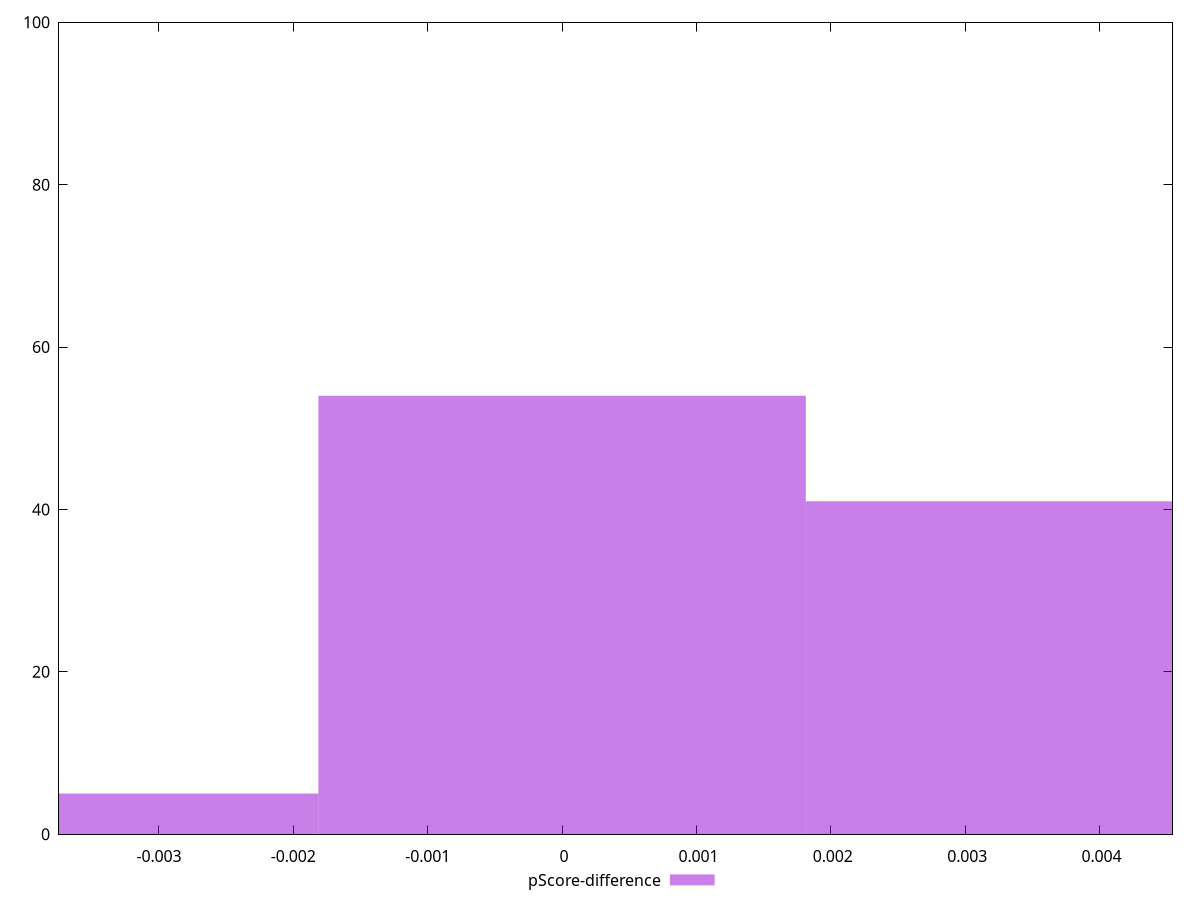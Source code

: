 reset

$pScoreDifference <<EOF
0 54
-0.003627395909933898 5
0.003627395909933898 41
EOF

set key outside below
set boxwidth 0.003627395909933898
set xrange [-0.0037440818712487223:0.004542675850018968]
set yrange [0:100]
set trange [0:100]
set style fill transparent solid 0.5 noborder
set terminal svg size 640, 490 enhanced background rgb 'white'
set output "report_00026_2021-02-22T21:38:55.199Z/cumulative-layout-shift/samples/pages+cached+noadtech/pScore-difference/histogram.svg"

plot $pScoreDifference title "pScore-difference" with boxes

reset

